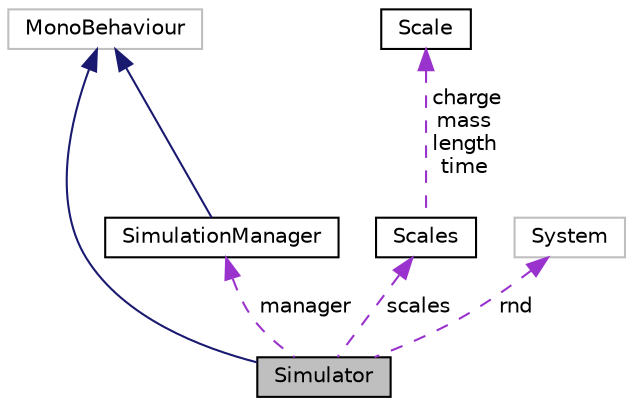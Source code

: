 digraph "Simulator"
{
 // LATEX_PDF_SIZE
  edge [fontname="Helvetica",fontsize="10",labelfontname="Helvetica",labelfontsize="10"];
  node [fontname="Helvetica",fontsize="10",shape=record];
  Node1 [label="Simulator",height=0.2,width=0.4,color="black", fillcolor="grey75", style="filled", fontcolor="black",tooltip=" "];
  Node2 -> Node1 [dir="back",color="midnightblue",fontsize="10",style="solid",fontname="Helvetica"];
  Node2 [label="MonoBehaviour",height=0.2,width=0.4,color="grey75", fillcolor="white", style="filled",tooltip=" "];
  Node3 -> Node1 [dir="back",color="darkorchid3",fontsize="10",style="dashed",label=" manager" ,fontname="Helvetica"];
  Node3 [label="SimulationManager",height=0.2,width=0.4,color="black", fillcolor="white", style="filled",URL="$classSimulationManager.html",tooltip=" "];
  Node2 -> Node3 [dir="back",color="midnightblue",fontsize="10",style="solid",fontname="Helvetica"];
  Node4 -> Node1 [dir="back",color="darkorchid3",fontsize="10",style="dashed",label=" scales" ,fontname="Helvetica"];
  Node4 [label="Scales",height=0.2,width=0.4,color="black", fillcolor="white", style="filled",URL="$classScales.html",tooltip=" "];
  Node5 -> Node4 [dir="back",color="darkorchid3",fontsize="10",style="dashed",label=" charge\nmass\nlength\ntime" ,fontname="Helvetica"];
  Node5 [label="Scale",height=0.2,width=0.4,color="black", fillcolor="white", style="filled",URL="$structScale.html",tooltip=" "];
  Node6 -> Node1 [dir="back",color="darkorchid3",fontsize="10",style="dashed",label=" rnd" ,fontname="Helvetica"];
  Node6 [label="System",height=0.2,width=0.4,color="grey75", fillcolor="white", style="filled",tooltip=" "];
}
